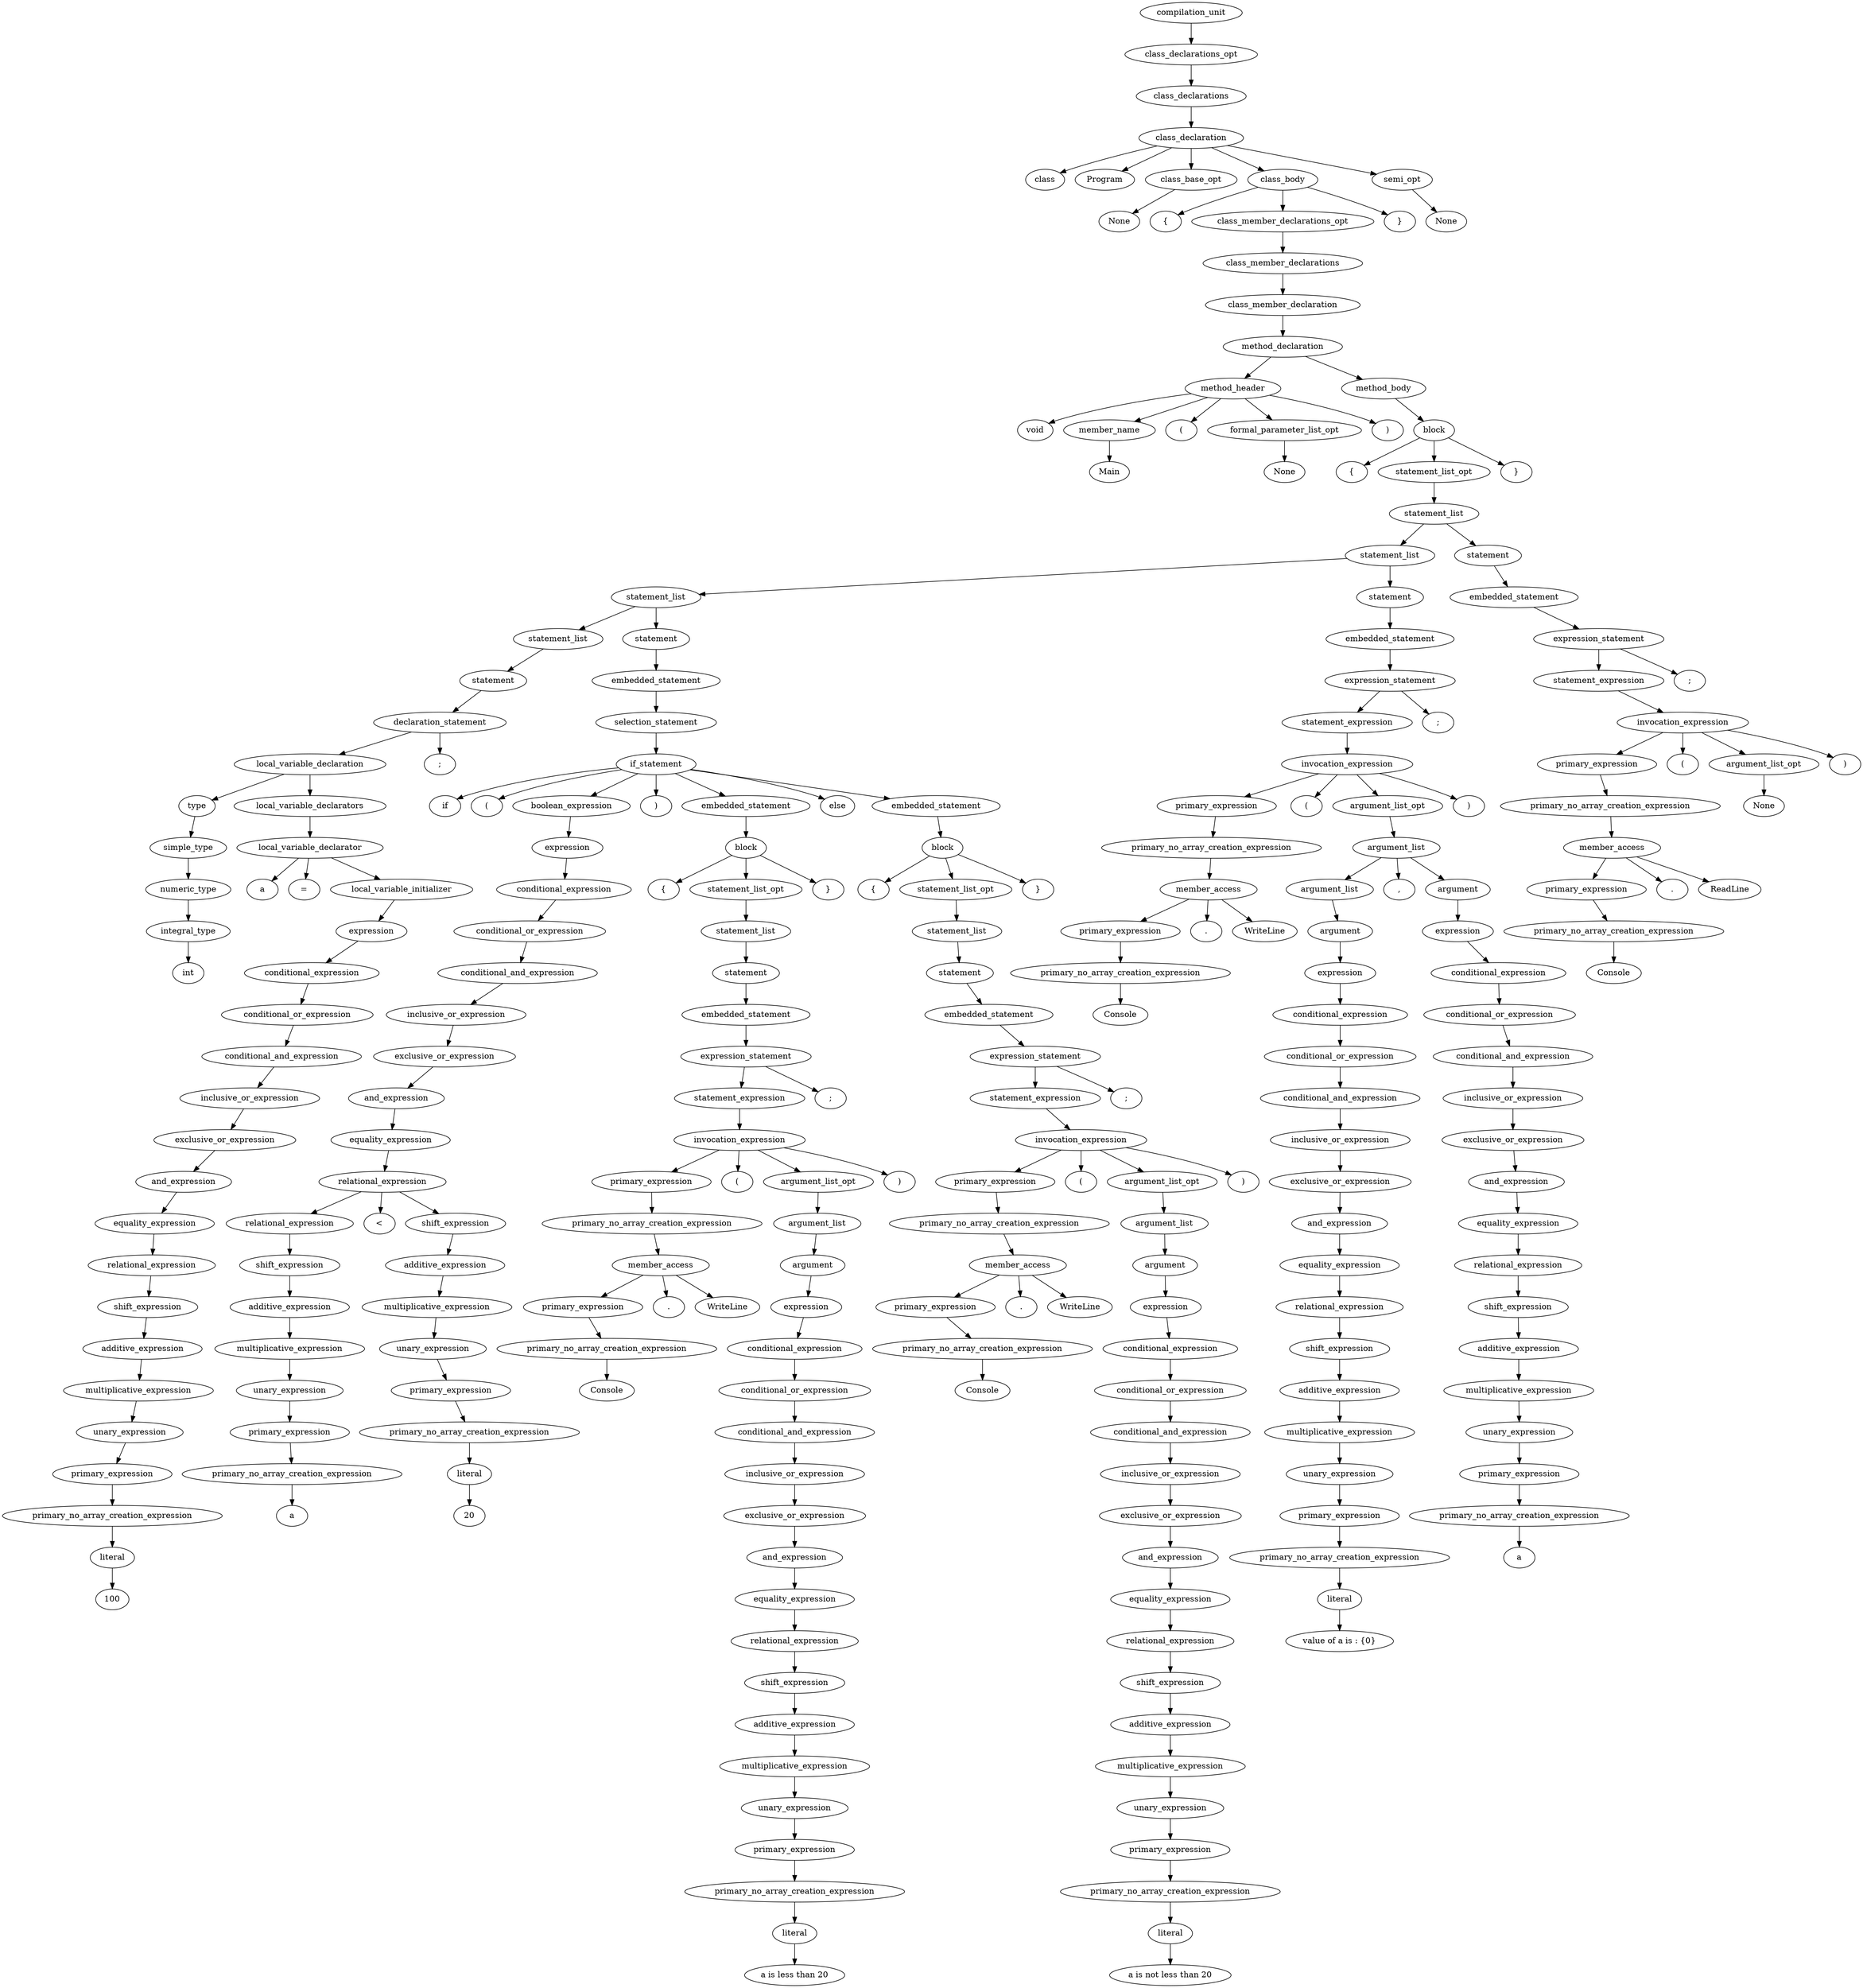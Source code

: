 digraph G{
id0[label="compilation_unit"];
id1[label="class_declarations_opt"];
id2[label="class_declarations"];
id3[label="class_declaration"];
id4[label="class"];
id5[label="Program"];
id6[label="class_base_opt"];
id7[label="None"];
id6->id7;
id8[label="class_body"];
id9[label="{"];
id10[label="class_member_declarations_opt"];
id11[label="class_member_declarations"];
id12[label="class_member_declaration"];
id13[label="method_declaration"];
id14[label="method_header"];
id15[label="void"];
id16[label="member_name"];
id17[label="Main"];
id16->id17;
id18[label="("];
id19[label="formal_parameter_list_opt"];
id20[label="None"];
id19->id20;
id21[label=")"];
id14->id15;
id14->id16;
id14->id18;
id14->id19;
id14->id21;
id22[label="method_body"];
id23[label="block"];
id24[label="{"];
id25[label="statement_list_opt"];
id26[label="statement_list"];
id27[label="statement_list"];
id28[label="statement_list"];
id29[label="statement_list"];
id30[label="statement"];
id31[label="declaration_statement"];
id32[label="local_variable_declaration"];
id33[label="type"];
id34[label="simple_type"];
id35[label="numeric_type"];
id36[label="integral_type"];
id37[label="int"];
id36->id37;
id35->id36;
id34->id35;
id33->id34;
id38[label="local_variable_declarators"];
id39[label="local_variable_declarator"];
id40[label="a"];
id41[label="="];
id42[label="local_variable_initializer"];
id43[label="expression"];
id44[label="conditional_expression"];
id45[label="conditional_or_expression"];
id46[label="conditional_and_expression"];
id47[label="inclusive_or_expression"];
id48[label="exclusive_or_expression"];
id49[label="and_expression"];
id50[label="equality_expression"];
id51[label="relational_expression"];
id52[label="shift_expression"];
id53[label="additive_expression"];
id54[label="multiplicative_expression"];
id55[label="unary_expression"];
id56[label="primary_expression"];
id57[label="primary_no_array_creation_expression"];
id58[label="literal"];
id59[label="100"];
id58->id59;
id57->id58;
id56->id57;
id55->id56;
id54->id55;
id53->id54;
id52->id53;
id51->id52;
id50->id51;
id49->id50;
id48->id49;
id47->id48;
id46->id47;
id45->id46;
id44->id45;
id43->id44;
id42->id43;
id39->id40;
id39->id41;
id39->id42;
id38->id39;
id32->id33;
id32->id38;
id60[label=";"];
id31->id32;
id31->id60;
id30->id31;
id29->id30;
id61[label="statement"];
id62[label="embedded_statement"];
id63[label="selection_statement"];
id64[label="if_statement"];
id65[label="if"];
id66[label="("];
id67[label="boolean_expression"];
id68[label="expression"];
id69[label="conditional_expression"];
id70[label="conditional_or_expression"];
id71[label="conditional_and_expression"];
id72[label="inclusive_or_expression"];
id73[label="exclusive_or_expression"];
id74[label="and_expression"];
id75[label="equality_expression"];
id76[label="relational_expression"];
id77[label="relational_expression"];
id78[label="shift_expression"];
id79[label="additive_expression"];
id80[label="multiplicative_expression"];
id81[label="unary_expression"];
id82[label="primary_expression"];
id83[label="primary_no_array_creation_expression"];
id84[label="a"];
id83->id84;
id82->id83;
id81->id82;
id80->id81;
id79->id80;
id78->id79;
id77->id78;
id85[label="<"];
id86[label="shift_expression"];
id87[label="additive_expression"];
id88[label="multiplicative_expression"];
id89[label="unary_expression"];
id90[label="primary_expression"];
id91[label="primary_no_array_creation_expression"];
id92[label="literal"];
id93[label="20"];
id92->id93;
id91->id92;
id90->id91;
id89->id90;
id88->id89;
id87->id88;
id86->id87;
id76->id77;
id76->id85;
id76->id86;
id75->id76;
id74->id75;
id73->id74;
id72->id73;
id71->id72;
id70->id71;
id69->id70;
id68->id69;
id67->id68;
id94[label=")"];
id95[label="embedded_statement"];
id96[label="block"];
id97[label="{"];
id98[label="statement_list_opt"];
id99[label="statement_list"];
id100[label="statement"];
id101[label="embedded_statement"];
id102[label="expression_statement"];
id103[label="statement_expression"];
id104[label="invocation_expression"];
id105[label="primary_expression"];
id106[label="primary_no_array_creation_expression"];
id107[label="member_access"];
id108[label="primary_expression"];
id109[label="primary_no_array_creation_expression"];
id110[label="Console"];
id109->id110;
id108->id109;
id111[label="."];
id112[label="WriteLine"];
id107->id108;
id107->id111;
id107->id112;
id106->id107;
id105->id106;
id113[label="("];
id114[label="argument_list_opt"];
id115[label="argument_list"];
id116[label="argument"];
id117[label="expression"];
id118[label="conditional_expression"];
id119[label="conditional_or_expression"];
id120[label="conditional_and_expression"];
id121[label="inclusive_or_expression"];
id122[label="exclusive_or_expression"];
id123[label="and_expression"];
id124[label="equality_expression"];
id125[label="relational_expression"];
id126[label="shift_expression"];
id127[label="additive_expression"];
id128[label="multiplicative_expression"];
id129[label="unary_expression"];
id130[label="primary_expression"];
id131[label="primary_no_array_creation_expression"];
id132[label="literal"];
id133[label="a is less than 20"];
id132->id133;
id131->id132;
id130->id131;
id129->id130;
id128->id129;
id127->id128;
id126->id127;
id125->id126;
id124->id125;
id123->id124;
id122->id123;
id121->id122;
id120->id121;
id119->id120;
id118->id119;
id117->id118;
id116->id117;
id115->id116;
id114->id115;
id134[label=")"];
id104->id105;
id104->id113;
id104->id114;
id104->id134;
id103->id104;
id135[label=";"];
id102->id103;
id102->id135;
id101->id102;
id100->id101;
id99->id100;
id98->id99;
id136[label="}"];
id96->id97;
id96->id98;
id96->id136;
id95->id96;
id137[label="else"];
id138[label="embedded_statement"];
id139[label="block"];
id140[label="{"];
id141[label="statement_list_opt"];
id142[label="statement_list"];
id143[label="statement"];
id144[label="embedded_statement"];
id145[label="expression_statement"];
id146[label="statement_expression"];
id147[label="invocation_expression"];
id148[label="primary_expression"];
id149[label="primary_no_array_creation_expression"];
id150[label="member_access"];
id151[label="primary_expression"];
id152[label="primary_no_array_creation_expression"];
id153[label="Console"];
id152->id153;
id151->id152;
id154[label="."];
id155[label="WriteLine"];
id150->id151;
id150->id154;
id150->id155;
id149->id150;
id148->id149;
id156[label="("];
id157[label="argument_list_opt"];
id158[label="argument_list"];
id159[label="argument"];
id160[label="expression"];
id161[label="conditional_expression"];
id162[label="conditional_or_expression"];
id163[label="conditional_and_expression"];
id164[label="inclusive_or_expression"];
id165[label="exclusive_or_expression"];
id166[label="and_expression"];
id167[label="equality_expression"];
id168[label="relational_expression"];
id169[label="shift_expression"];
id170[label="additive_expression"];
id171[label="multiplicative_expression"];
id172[label="unary_expression"];
id173[label="primary_expression"];
id174[label="primary_no_array_creation_expression"];
id175[label="literal"];
id176[label="a is not less than 20"];
id175->id176;
id174->id175;
id173->id174;
id172->id173;
id171->id172;
id170->id171;
id169->id170;
id168->id169;
id167->id168;
id166->id167;
id165->id166;
id164->id165;
id163->id164;
id162->id163;
id161->id162;
id160->id161;
id159->id160;
id158->id159;
id157->id158;
id177[label=")"];
id147->id148;
id147->id156;
id147->id157;
id147->id177;
id146->id147;
id178[label=";"];
id145->id146;
id145->id178;
id144->id145;
id143->id144;
id142->id143;
id141->id142;
id179[label="}"];
id139->id140;
id139->id141;
id139->id179;
id138->id139;
id64->id65;
id64->id66;
id64->id67;
id64->id94;
id64->id95;
id64->id137;
id64->id138;
id63->id64;
id62->id63;
id61->id62;
id28->id29;
id28->id61;
id180[label="statement"];
id181[label="embedded_statement"];
id182[label="expression_statement"];
id183[label="statement_expression"];
id184[label="invocation_expression"];
id185[label="primary_expression"];
id186[label="primary_no_array_creation_expression"];
id187[label="member_access"];
id188[label="primary_expression"];
id189[label="primary_no_array_creation_expression"];
id190[label="Console"];
id189->id190;
id188->id189;
id191[label="."];
id192[label="WriteLine"];
id187->id188;
id187->id191;
id187->id192;
id186->id187;
id185->id186;
id193[label="("];
id194[label="argument_list_opt"];
id195[label="argument_list"];
id196[label="argument_list"];
id197[label="argument"];
id198[label="expression"];
id199[label="conditional_expression"];
id200[label="conditional_or_expression"];
id201[label="conditional_and_expression"];
id202[label="inclusive_or_expression"];
id203[label="exclusive_or_expression"];
id204[label="and_expression"];
id205[label="equality_expression"];
id206[label="relational_expression"];
id207[label="shift_expression"];
id208[label="additive_expression"];
id209[label="multiplicative_expression"];
id210[label="unary_expression"];
id211[label="primary_expression"];
id212[label="primary_no_array_creation_expression"];
id213[label="literal"];
id214[label="value of a is : {0}"];
id213->id214;
id212->id213;
id211->id212;
id210->id211;
id209->id210;
id208->id209;
id207->id208;
id206->id207;
id205->id206;
id204->id205;
id203->id204;
id202->id203;
id201->id202;
id200->id201;
id199->id200;
id198->id199;
id197->id198;
id196->id197;
id215[label=","];
id216[label="argument"];
id217[label="expression"];
id218[label="conditional_expression"];
id219[label="conditional_or_expression"];
id220[label="conditional_and_expression"];
id221[label="inclusive_or_expression"];
id222[label="exclusive_or_expression"];
id223[label="and_expression"];
id224[label="equality_expression"];
id225[label="relational_expression"];
id226[label="shift_expression"];
id227[label="additive_expression"];
id228[label="multiplicative_expression"];
id229[label="unary_expression"];
id230[label="primary_expression"];
id231[label="primary_no_array_creation_expression"];
id232[label="a"];
id231->id232;
id230->id231;
id229->id230;
id228->id229;
id227->id228;
id226->id227;
id225->id226;
id224->id225;
id223->id224;
id222->id223;
id221->id222;
id220->id221;
id219->id220;
id218->id219;
id217->id218;
id216->id217;
id195->id196;
id195->id215;
id195->id216;
id194->id195;
id233[label=")"];
id184->id185;
id184->id193;
id184->id194;
id184->id233;
id183->id184;
id234[label=";"];
id182->id183;
id182->id234;
id181->id182;
id180->id181;
id27->id28;
id27->id180;
id235[label="statement"];
id236[label="embedded_statement"];
id237[label="expression_statement"];
id238[label="statement_expression"];
id239[label="invocation_expression"];
id240[label="primary_expression"];
id241[label="primary_no_array_creation_expression"];
id242[label="member_access"];
id243[label="primary_expression"];
id244[label="primary_no_array_creation_expression"];
id245[label="Console"];
id244->id245;
id243->id244;
id246[label="."];
id247[label="ReadLine"];
id242->id243;
id242->id246;
id242->id247;
id241->id242;
id240->id241;
id248[label="("];
id249[label="argument_list_opt"];
id250[label="None"];
id249->id250;
id251[label=")"];
id239->id240;
id239->id248;
id239->id249;
id239->id251;
id238->id239;
id252[label=";"];
id237->id238;
id237->id252;
id236->id237;
id235->id236;
id26->id27;
id26->id235;
id25->id26;
id253[label="}"];
id23->id24;
id23->id25;
id23->id253;
id22->id23;
id13->id14;
id13->id22;
id12->id13;
id11->id12;
id10->id11;
id254[label="}"];
id8->id9;
id8->id10;
id8->id254;
id255[label="semi_opt"];
id256[label="None"];
id255->id256;
id3->id4;
id3->id5;
id3->id6;
id3->id8;
id3->id255;
id2->id3;
id1->id2;
id0->id1;
}